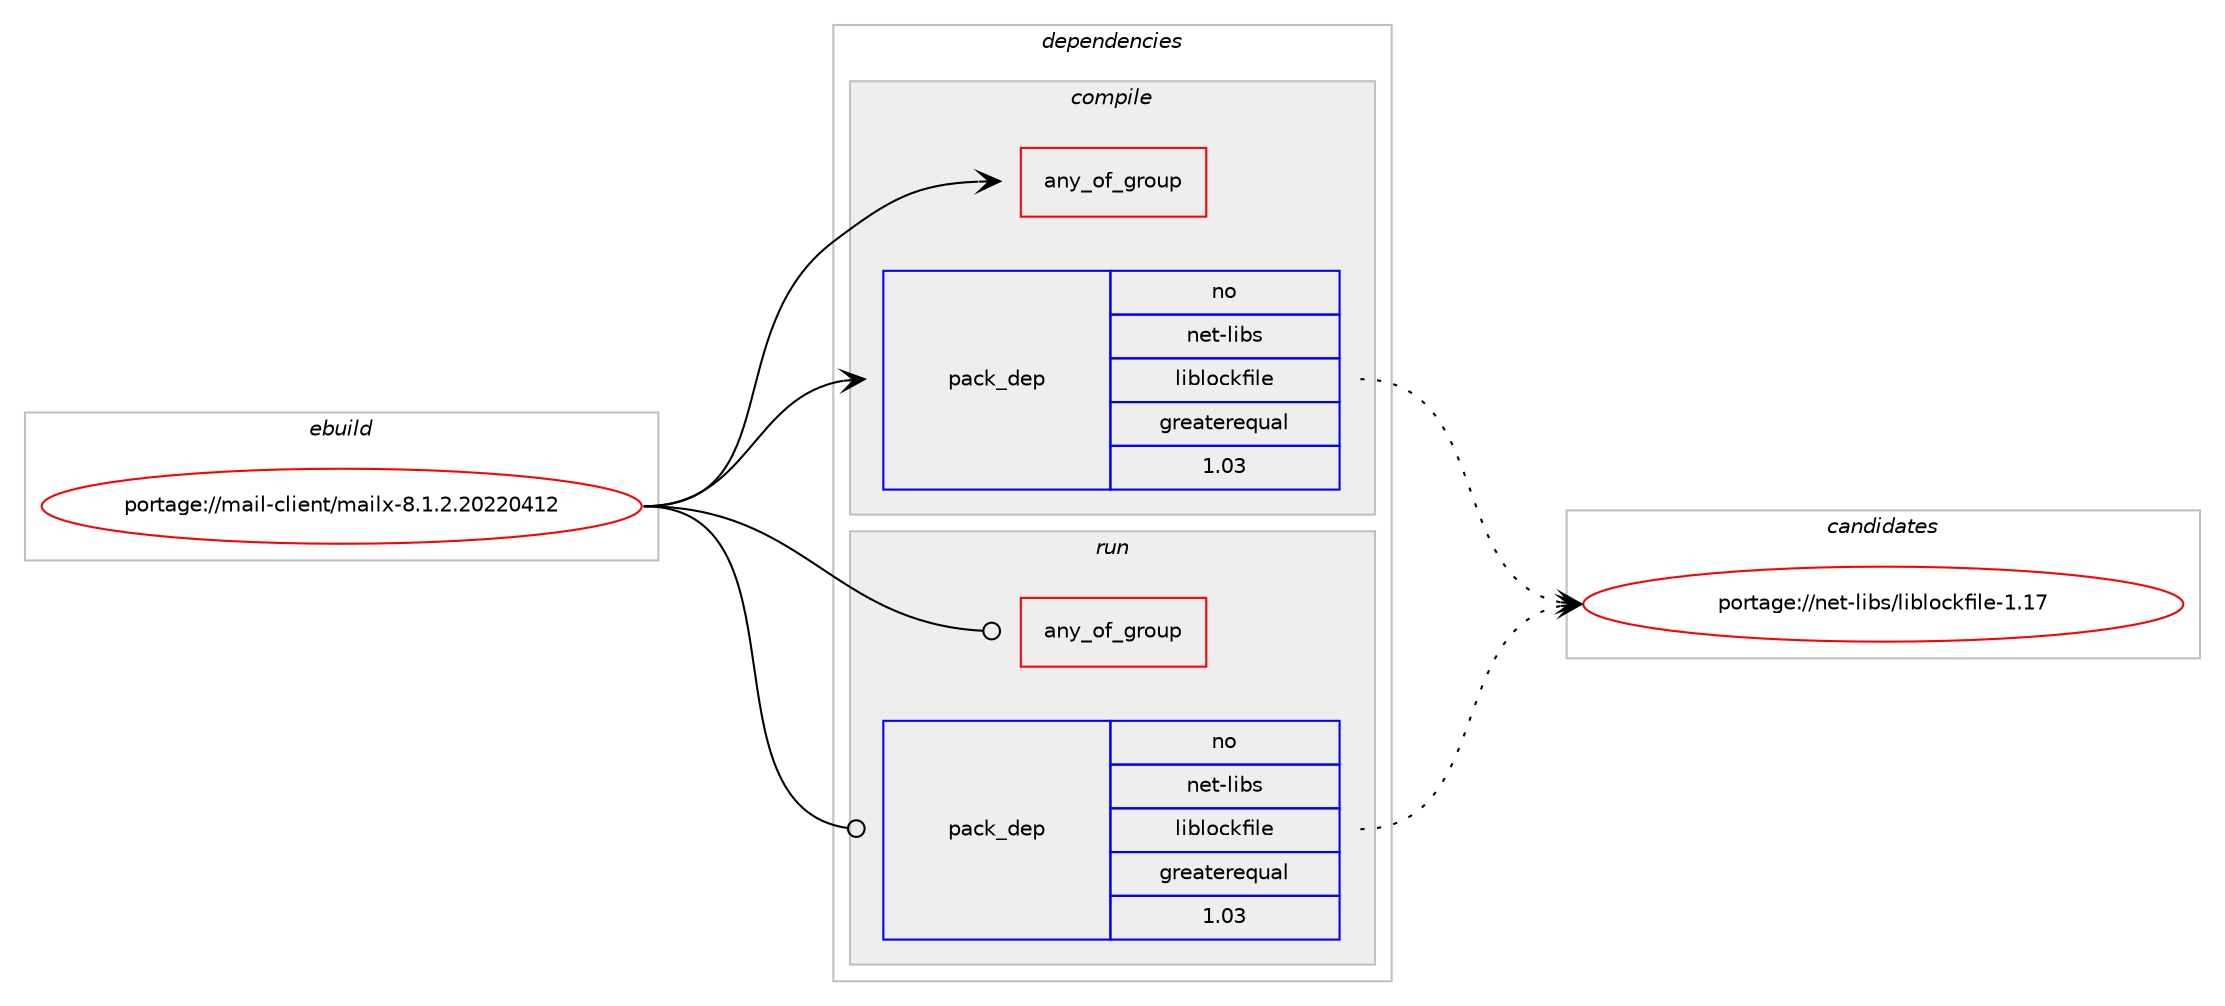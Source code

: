 digraph prolog {

# *************
# Graph options
# *************

newrank=true;
concentrate=true;
compound=true;
graph [rankdir=LR,fontname=Helvetica,fontsize=10,ranksep=1.5];#, ranksep=2.5, nodesep=0.2];
edge  [arrowhead=vee];
node  [fontname=Helvetica,fontsize=10];

# **********
# The ebuild
# **********

subgraph cluster_leftcol {
color=gray;
rank=same;
label=<<i>ebuild</i>>;
id [label="portage://mail-client/mailx-8.1.2.20220412", color=red, width=4, href="../mail-client/mailx-8.1.2.20220412.svg"];
}

# ****************
# The dependencies
# ****************

subgraph cluster_midcol {
color=gray;
label=<<i>dependencies</i>>;
subgraph cluster_compile {
fillcolor="#eeeeee";
style=filled;
label=<<i>compile</i>>;
subgraph any2021 {
dependency145364 [label=<<TABLE BORDER="0" CELLBORDER="1" CELLSPACING="0" CELLPADDING="4"><TR><TD CELLPADDING="10">any_of_group</TD></TR></TABLE>>, shape=none, color=red];# *** BEGIN UNKNOWN DEPENDENCY TYPE (TODO) ***
# dependency145364 -> package_dependency(portage://mail-client/mailx-8.1.2.20220412,install,no,mail-client,mailx-support,none,[,,],[],[])
# *** END UNKNOWN DEPENDENCY TYPE (TODO) ***

# *** BEGIN UNKNOWN DEPENDENCY TYPE (TODO) ***
# dependency145364 -> package_dependency(portage://mail-client/mailx-8.1.2.20220412,install,no,mail-mta,opensmtpd,none,[,,],[],[])
# *** END UNKNOWN DEPENDENCY TYPE (TODO) ***

}
id:e -> dependency145364:w [weight=20,style="solid",arrowhead="vee"];
# *** BEGIN UNKNOWN DEPENDENCY TYPE (TODO) ***
# id -> package_dependency(portage://mail-client/mailx-8.1.2.20220412,install,no,dev-libs,libbsd,none,[,,],[],[])
# *** END UNKNOWN DEPENDENCY TYPE (TODO) ***

subgraph pack75371 {
dependency145365 [label=<<TABLE BORDER="0" CELLBORDER="1" CELLSPACING="0" CELLPADDING="4" WIDTH="220"><TR><TD ROWSPAN="6" CELLPADDING="30">pack_dep</TD></TR><TR><TD WIDTH="110">no</TD></TR><TR><TD>net-libs</TD></TR><TR><TD>liblockfile</TD></TR><TR><TD>greaterequal</TD></TR><TR><TD>1.03</TD></TR></TABLE>>, shape=none, color=blue];
}
id:e -> dependency145365:w [weight=20,style="solid",arrowhead="vee"];
# *** BEGIN UNKNOWN DEPENDENCY TYPE (TODO) ***
# id -> package_dependency(portage://mail-client/mailx-8.1.2.20220412,install,no,virtual,mta,none,[,,],[],[])
# *** END UNKNOWN DEPENDENCY TYPE (TODO) ***

}
subgraph cluster_compileandrun {
fillcolor="#eeeeee";
style=filled;
label=<<i>compile and run</i>>;
}
subgraph cluster_run {
fillcolor="#eeeeee";
style=filled;
label=<<i>run</i>>;
subgraph any2022 {
dependency145366 [label=<<TABLE BORDER="0" CELLBORDER="1" CELLSPACING="0" CELLPADDING="4"><TR><TD CELLPADDING="10">any_of_group</TD></TR></TABLE>>, shape=none, color=red];# *** BEGIN UNKNOWN DEPENDENCY TYPE (TODO) ***
# dependency145366 -> package_dependency(portage://mail-client/mailx-8.1.2.20220412,run,no,mail-client,mailx-support,none,[,,],[],[])
# *** END UNKNOWN DEPENDENCY TYPE (TODO) ***

# *** BEGIN UNKNOWN DEPENDENCY TYPE (TODO) ***
# dependency145366 -> package_dependency(portage://mail-client/mailx-8.1.2.20220412,run,no,mail-mta,opensmtpd,none,[,,],[],[])
# *** END UNKNOWN DEPENDENCY TYPE (TODO) ***

}
id:e -> dependency145366:w [weight=20,style="solid",arrowhead="odot"];
# *** BEGIN UNKNOWN DEPENDENCY TYPE (TODO) ***
# id -> package_dependency(portage://mail-client/mailx-8.1.2.20220412,run,no,dev-libs,libbsd,none,[,,],[],[])
# *** END UNKNOWN DEPENDENCY TYPE (TODO) ***

subgraph pack75372 {
dependency145367 [label=<<TABLE BORDER="0" CELLBORDER="1" CELLSPACING="0" CELLPADDING="4" WIDTH="220"><TR><TD ROWSPAN="6" CELLPADDING="30">pack_dep</TD></TR><TR><TD WIDTH="110">no</TD></TR><TR><TD>net-libs</TD></TR><TR><TD>liblockfile</TD></TR><TR><TD>greaterequal</TD></TR><TR><TD>1.03</TD></TR></TABLE>>, shape=none, color=blue];
}
id:e -> dependency145367:w [weight=20,style="solid",arrowhead="odot"];
# *** BEGIN UNKNOWN DEPENDENCY TYPE (TODO) ***
# id -> package_dependency(portage://mail-client/mailx-8.1.2.20220412,run,no,virtual,mta,none,[,,],[],[])
# *** END UNKNOWN DEPENDENCY TYPE (TODO) ***

# *** BEGIN UNKNOWN DEPENDENCY TYPE (TODO) ***
# id -> package_dependency(portage://mail-client/mailx-8.1.2.20220412,run,weak,net-mail,mailutils,none,[,,],[],[])
# *** END UNKNOWN DEPENDENCY TYPE (TODO) ***

}
}

# **************
# The candidates
# **************

subgraph cluster_choices {
rank=same;
color=gray;
label=<<i>candidates</i>>;

subgraph choice75371 {
color=black;
nodesep=1;
choice11010111645108105981154710810598108111991071021051081014549464955 [label="portage://net-libs/liblockfile-1.17", color=red, width=4,href="../net-libs/liblockfile-1.17.svg"];
dependency145365:e -> choice11010111645108105981154710810598108111991071021051081014549464955:w [style=dotted,weight="100"];
}
subgraph choice75372 {
color=black;
nodesep=1;
choice11010111645108105981154710810598108111991071021051081014549464955 [label="portage://net-libs/liblockfile-1.17", color=red, width=4,href="../net-libs/liblockfile-1.17.svg"];
dependency145367:e -> choice11010111645108105981154710810598108111991071021051081014549464955:w [style=dotted,weight="100"];
}
}

}
